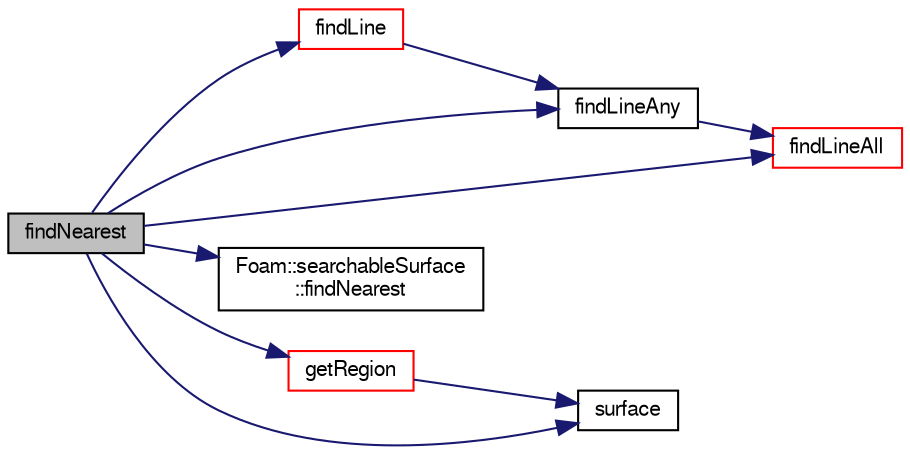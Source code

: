 digraph "findNearest"
{
  bgcolor="transparent";
  edge [fontname="FreeSans",fontsize="10",labelfontname="FreeSans",labelfontsize="10"];
  node [fontname="FreeSans",fontsize="10",shape=record];
  rankdir="LR";
  Node427 [label="findNearest",height=0.2,width=0.4,color="black", fillcolor="grey75", style="filled", fontcolor="black"];
  Node427 -> Node428 [color="midnightblue",fontsize="10",style="solid",fontname="FreeSans"];
  Node428 [label="findLine",height=0.2,width=0.4,color="red",URL="$a25254.html#a2a363a8584a3ae8109cce2aaf6436e3f",tooltip="Find first intersection on segment from start to end. "];
  Node428 -> Node452 [color="midnightblue",fontsize="10",style="solid",fontname="FreeSans"];
  Node452 [label="findLineAny",height=0.2,width=0.4,color="black",URL="$a25254.html#a3cb961eda9c4705631ac1b5b1ca29b97",tooltip="Return any intersection on segment from start to end. "];
  Node452 -> Node453 [color="midnightblue",fontsize="10",style="solid",fontname="FreeSans"];
  Node453 [label="findLineAll",height=0.2,width=0.4,color="red",URL="$a25254.html#a32c00098bc496f0cc93bf1aebc19ee49",tooltip="Get all intersections in order from start to end. "];
  Node427 -> Node453 [color="midnightblue",fontsize="10",style="solid",fontname="FreeSans"];
  Node427 -> Node452 [color="midnightblue",fontsize="10",style="solid",fontname="FreeSans"];
  Node427 -> Node455 [color="midnightblue",fontsize="10",style="solid",fontname="FreeSans"];
  Node455 [label="Foam::searchableSurface\l::findNearest",height=0.2,width=0.4,color="black",URL="$a25234.html#a3f42c3915b774a7541668a069ce52dc6"];
  Node427 -> Node456 [color="midnightblue",fontsize="10",style="solid",fontname="FreeSans"];
  Node456 [label="getRegion",height=0.2,width=0.4,color="red",URL="$a25254.html#a293529d2b9916fb913c2b1bf66ba1a6e",tooltip="From a set of points and indices get the region. "];
  Node456 -> Node457 [color="midnightblue",fontsize="10",style="solid",fontname="FreeSans"];
  Node457 [label="surface",height=0.2,width=0.4,color="black",URL="$a25254.html#a98530557a54cd0deaf0f9b36a57ab181"];
  Node427 -> Node457 [color="midnightblue",fontsize="10",style="solid",fontname="FreeSans"];
}
